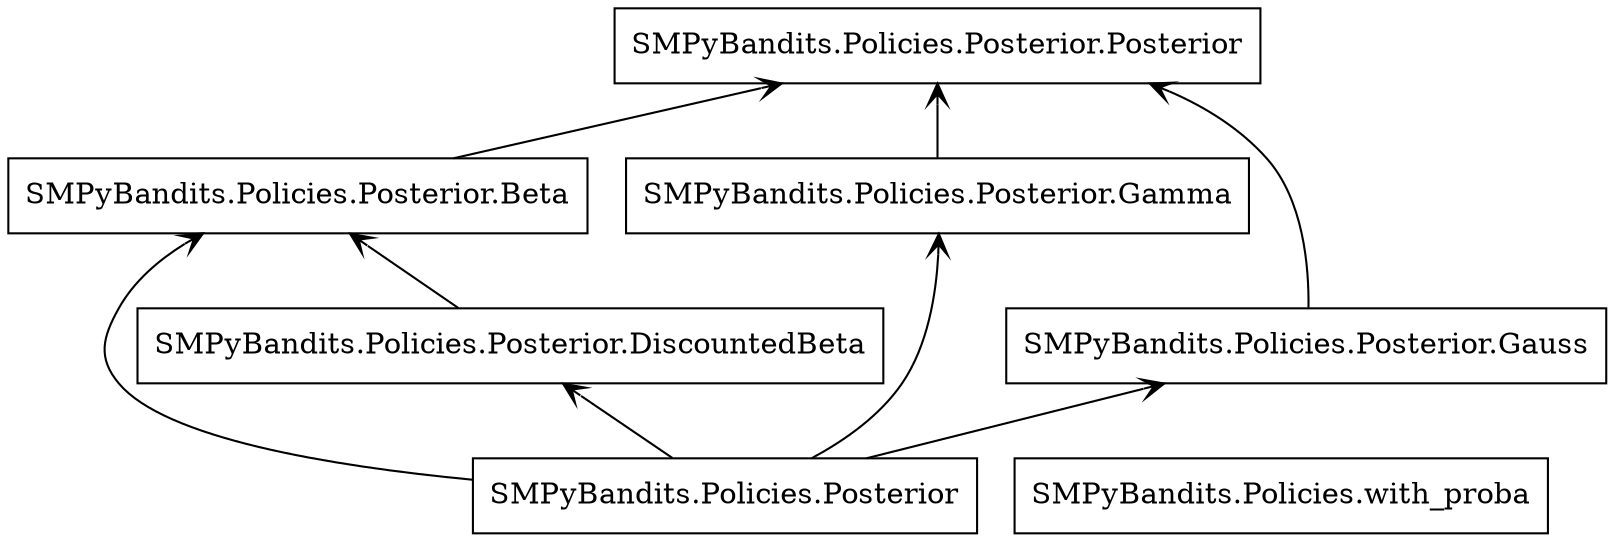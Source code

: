digraph "packages_SMPyBandits.Policies.Posterior" {
charset="utf-8"
rankdir=BT
"0" [label="SMPyBandits.Policies.Posterior", shape="box"];
"1" [label="SMPyBandits.Policies.Posterior.Beta", shape="box"];
"2" [label="SMPyBandits.Policies.Posterior.DiscountedBeta", shape="box"];
"3" [label="SMPyBandits.Policies.Posterior.Gamma", shape="box"];
"4" [label="SMPyBandits.Policies.Posterior.Gauss", shape="box"];
"5" [label="SMPyBandits.Policies.Posterior.Posterior", shape="box"];
"6" [label="SMPyBandits.Policies.with_proba", shape="box"];
"0" -> "1" [arrowhead="open", arrowtail="none"];
"0" -> "2" [arrowhead="open", arrowtail="none"];
"0" -> "3" [arrowhead="open", arrowtail="none"];
"0" -> "4" [arrowhead="open", arrowtail="none"];
"1" -> "5" [arrowhead="open", arrowtail="none"];
"2" -> "1" [arrowhead="open", arrowtail="none"];
"3" -> "5" [arrowhead="open", arrowtail="none"];
"4" -> "5" [arrowhead="open", arrowtail="none"];
}
